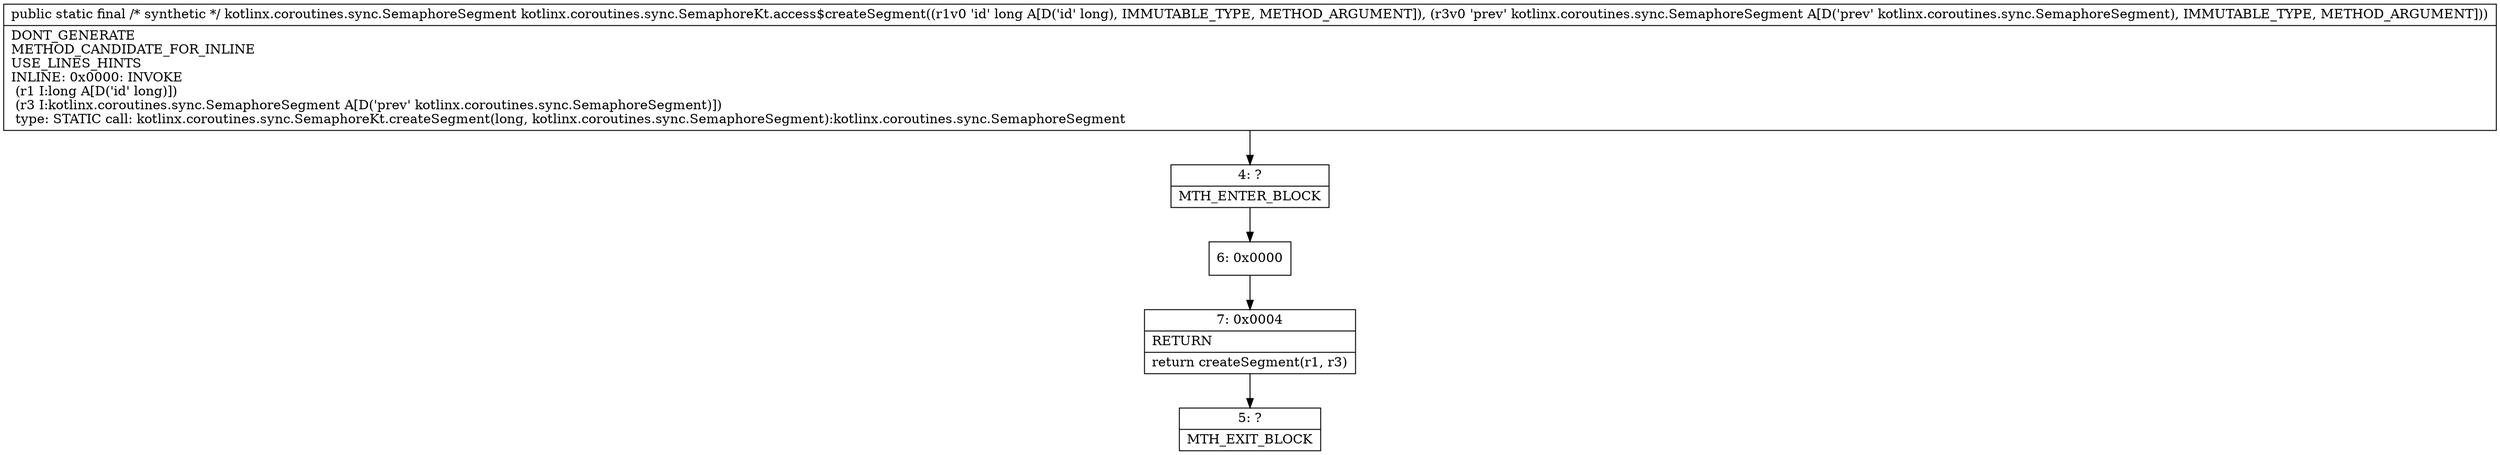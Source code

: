 digraph "CFG forkotlinx.coroutines.sync.SemaphoreKt.access$createSegment(JLkotlinx\/coroutines\/sync\/SemaphoreSegment;)Lkotlinx\/coroutines\/sync\/SemaphoreSegment;" {
Node_4 [shape=record,label="{4\:\ ?|MTH_ENTER_BLOCK\l}"];
Node_6 [shape=record,label="{6\:\ 0x0000}"];
Node_7 [shape=record,label="{7\:\ 0x0004|RETURN\l|return createSegment(r1, r3)\l}"];
Node_5 [shape=record,label="{5\:\ ?|MTH_EXIT_BLOCK\l}"];
MethodNode[shape=record,label="{public static final \/* synthetic *\/ kotlinx.coroutines.sync.SemaphoreSegment kotlinx.coroutines.sync.SemaphoreKt.access$createSegment((r1v0 'id' long A[D('id' long), IMMUTABLE_TYPE, METHOD_ARGUMENT]), (r3v0 'prev' kotlinx.coroutines.sync.SemaphoreSegment A[D('prev' kotlinx.coroutines.sync.SemaphoreSegment), IMMUTABLE_TYPE, METHOD_ARGUMENT]))  | DONT_GENERATE\lMETHOD_CANDIDATE_FOR_INLINE\lUSE_LINES_HINTS\lINLINE: 0x0000: INVOKE  \l  (r1 I:long A[D('id' long)])\l  (r3 I:kotlinx.coroutines.sync.SemaphoreSegment A[D('prev' kotlinx.coroutines.sync.SemaphoreSegment)])\l type: STATIC call: kotlinx.coroutines.sync.SemaphoreKt.createSegment(long, kotlinx.coroutines.sync.SemaphoreSegment):kotlinx.coroutines.sync.SemaphoreSegment\l}"];
MethodNode -> Node_4;Node_4 -> Node_6;
Node_6 -> Node_7;
Node_7 -> Node_5;
}


